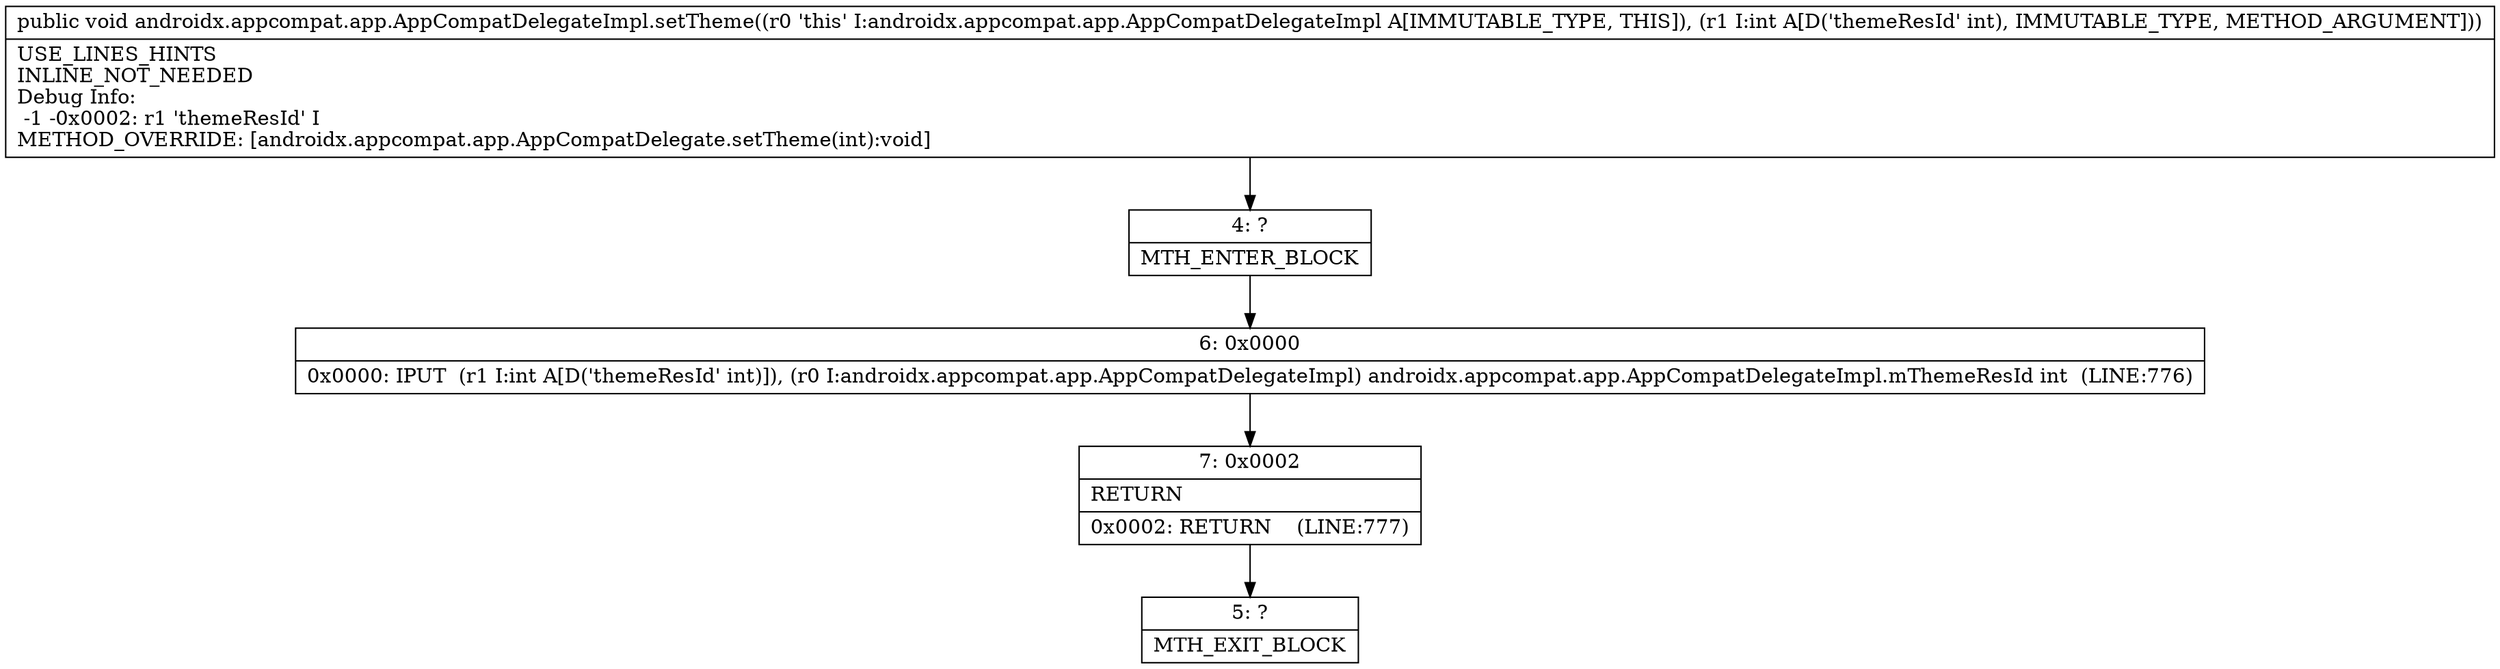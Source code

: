 digraph "CFG forandroidx.appcompat.app.AppCompatDelegateImpl.setTheme(I)V" {
Node_4 [shape=record,label="{4\:\ ?|MTH_ENTER_BLOCK\l}"];
Node_6 [shape=record,label="{6\:\ 0x0000|0x0000: IPUT  (r1 I:int A[D('themeResId' int)]), (r0 I:androidx.appcompat.app.AppCompatDelegateImpl) androidx.appcompat.app.AppCompatDelegateImpl.mThemeResId int  (LINE:776)\l}"];
Node_7 [shape=record,label="{7\:\ 0x0002|RETURN\l|0x0002: RETURN    (LINE:777)\l}"];
Node_5 [shape=record,label="{5\:\ ?|MTH_EXIT_BLOCK\l}"];
MethodNode[shape=record,label="{public void androidx.appcompat.app.AppCompatDelegateImpl.setTheme((r0 'this' I:androidx.appcompat.app.AppCompatDelegateImpl A[IMMUTABLE_TYPE, THIS]), (r1 I:int A[D('themeResId' int), IMMUTABLE_TYPE, METHOD_ARGUMENT]))  | USE_LINES_HINTS\lINLINE_NOT_NEEDED\lDebug Info:\l  \-1 \-0x0002: r1 'themeResId' I\lMETHOD_OVERRIDE: [androidx.appcompat.app.AppCompatDelegate.setTheme(int):void]\l}"];
MethodNode -> Node_4;Node_4 -> Node_6;
Node_6 -> Node_7;
Node_7 -> Node_5;
}

